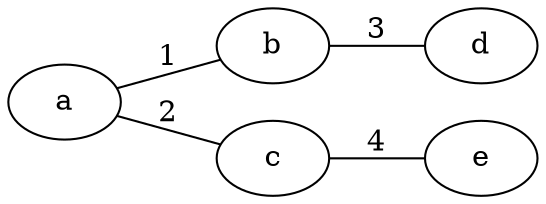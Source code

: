 digraph G {
  graph [rankdir=LR];
  edge [dir=none];
  a -> b [label=1];
  a -> c [label=2];
  b -> d [label=3];
  c -> e [label=4];
}

